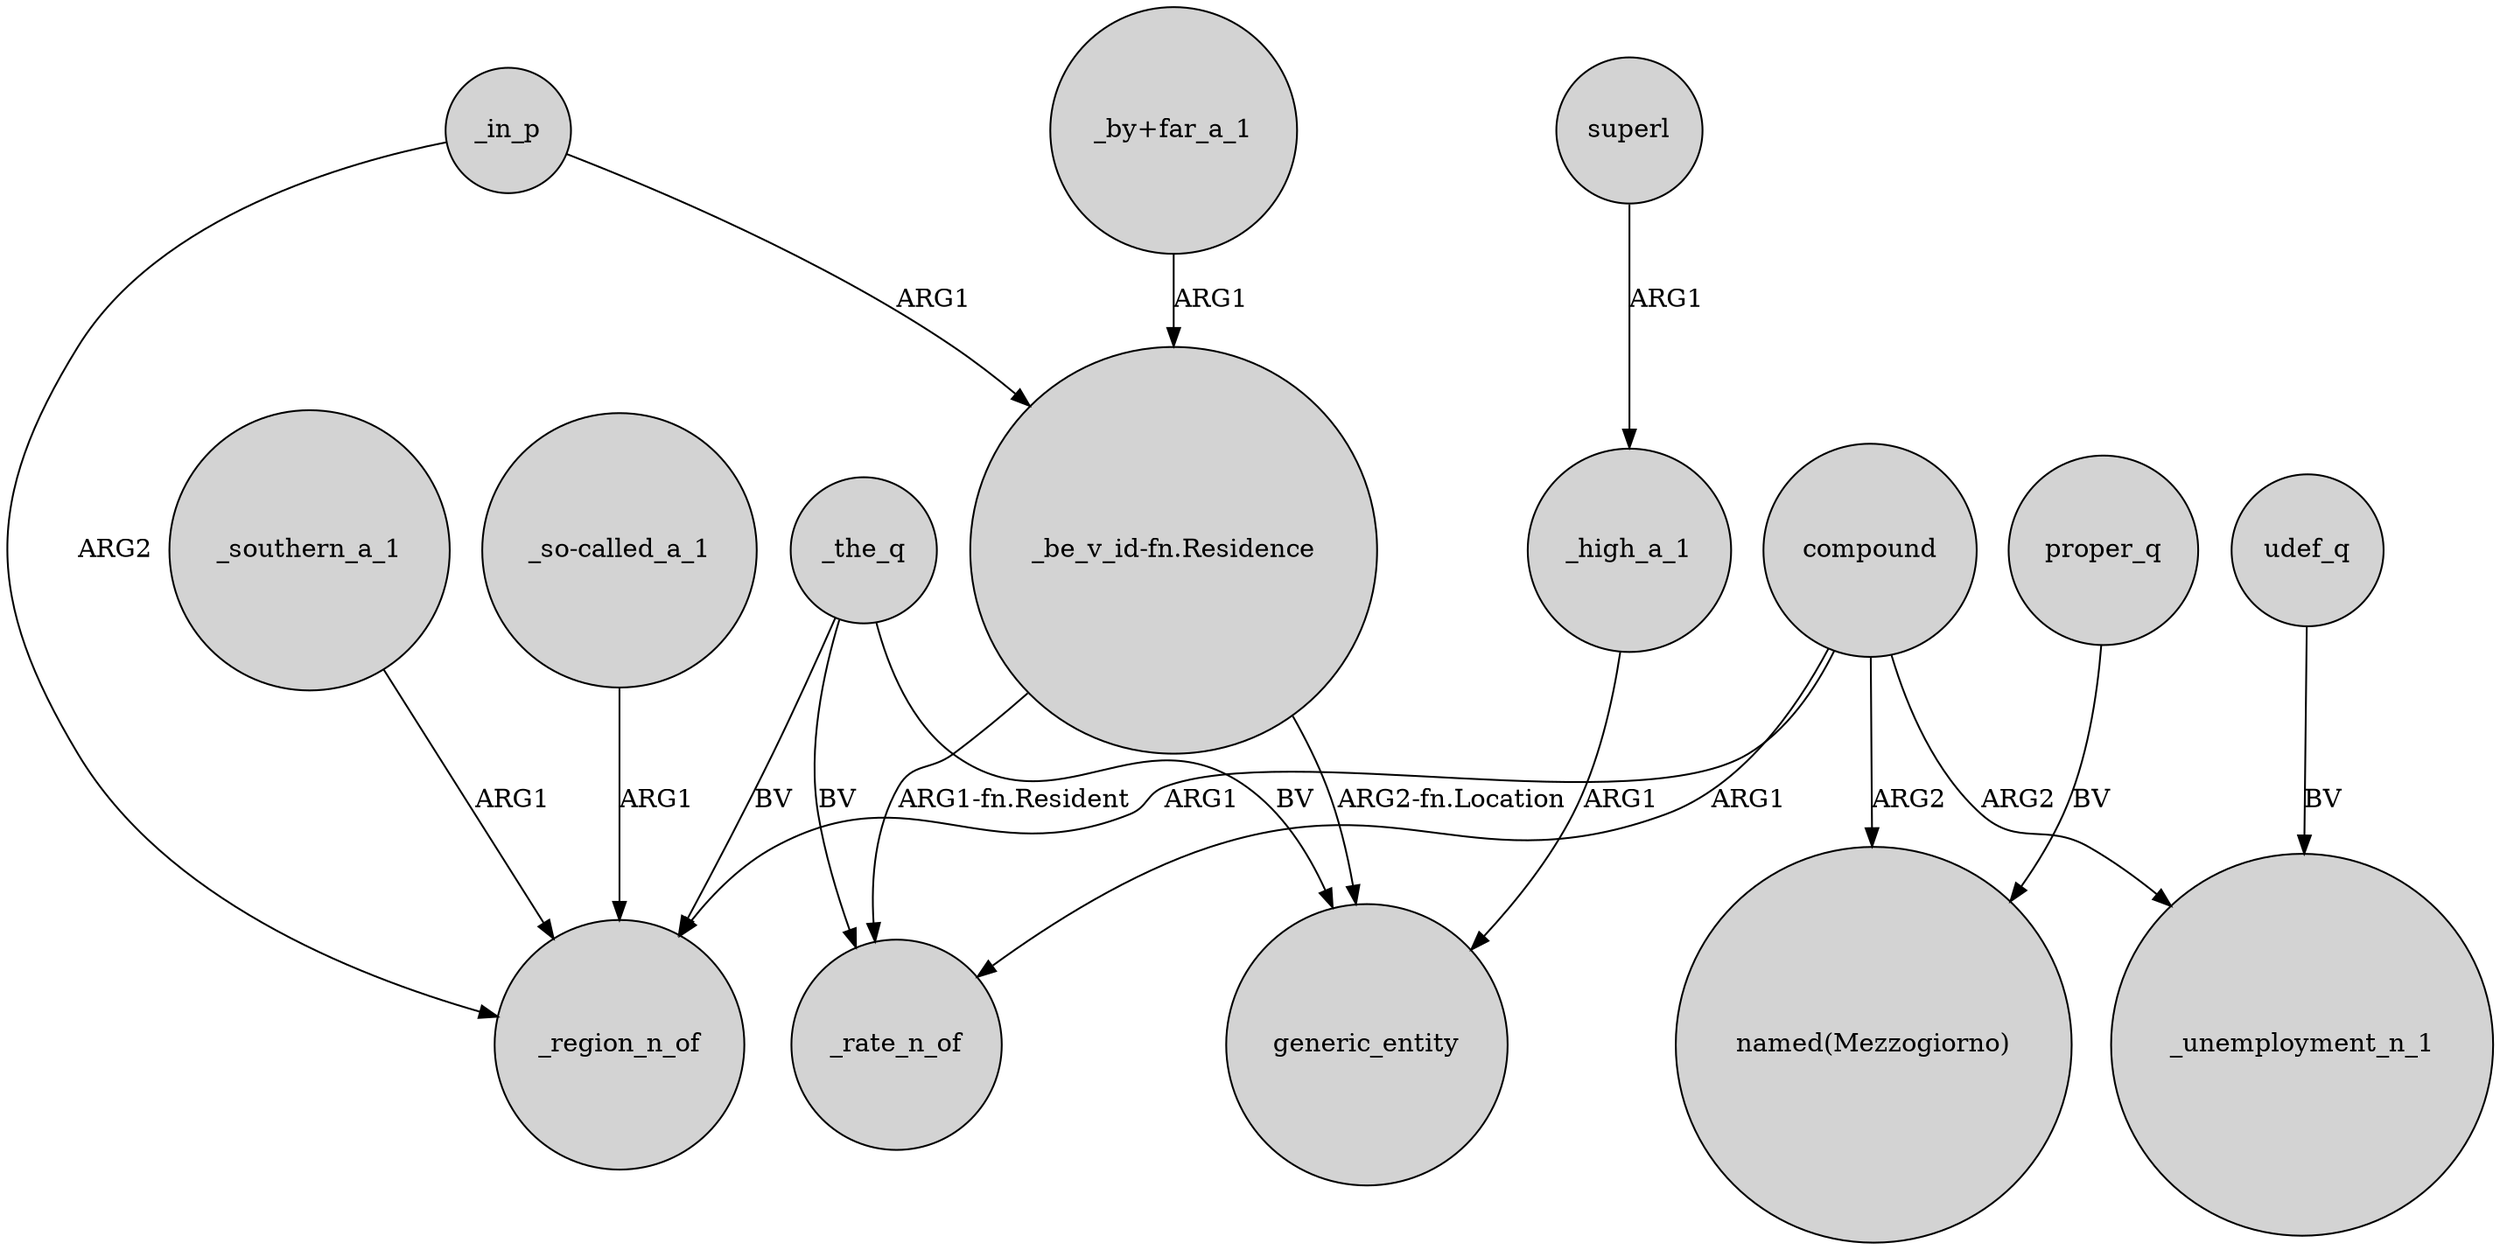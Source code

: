 digraph {
	node [shape=circle style=filled]
	compound -> _region_n_of [label=ARG1]
	udef_q -> _unemployment_n_1 [label=BV]
	_in_p -> "_be_v_id-fn.Residence" [label=ARG1]
	compound -> _rate_n_of [label=ARG1]
	_the_q -> _region_n_of [label=BV]
	_southern_a_1 -> _region_n_of [label=ARG1]
	_in_p -> _region_n_of [label=ARG2]
	_the_q -> generic_entity [label=BV]
	compound -> "named(Mezzogiorno)" [label=ARG2]
	"_be_v_id-fn.Residence" -> _rate_n_of [label="ARG1-fn.Resident"]
	proper_q -> "named(Mezzogiorno)" [label=BV]
	"_so-called_a_1" -> _region_n_of [label=ARG1]
	_the_q -> _rate_n_of [label=BV]
	"_by+far_a_1" -> "_be_v_id-fn.Residence" [label=ARG1]
	superl -> _high_a_1 [label=ARG1]
	_high_a_1 -> generic_entity [label=ARG1]
	compound -> _unemployment_n_1 [label=ARG2]
	"_be_v_id-fn.Residence" -> generic_entity [label="ARG2-fn.Location"]
}
